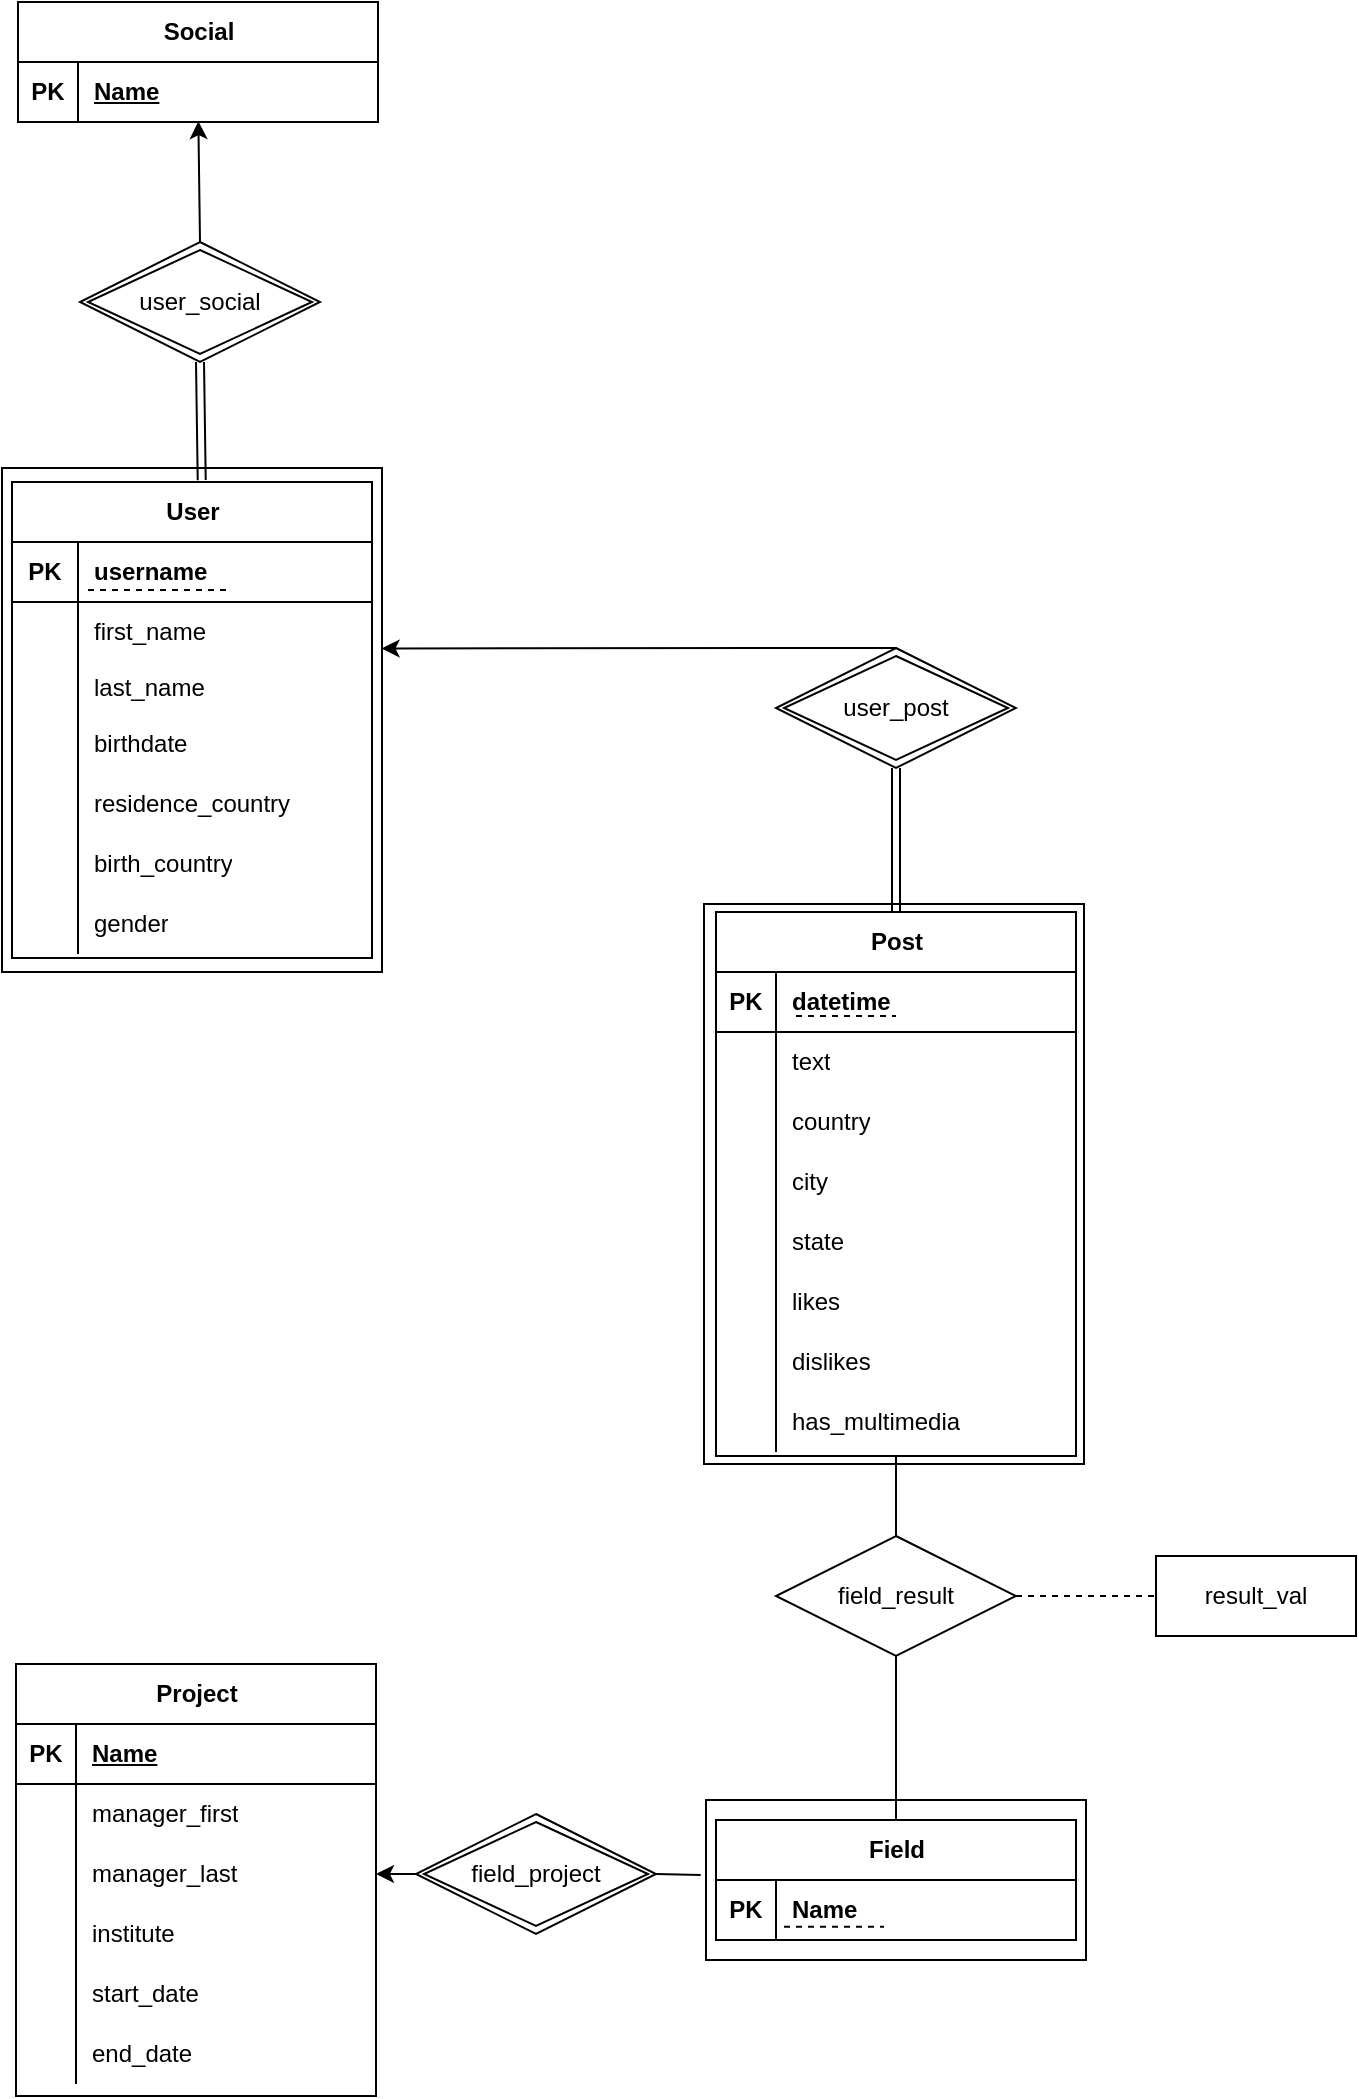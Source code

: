 <mxfile version="26.2.5">
  <diagram name="Page-1" id="HTyh9wsHSGum16m2Dbgr">
    <mxGraphModel dx="2378" dy="955" grid="1" gridSize="10" guides="1" tooltips="1" connect="1" arrows="1" fold="1" page="0" pageScale="1" pageWidth="850" pageHeight="1100" math="0" shadow="0">
      <root>
        <mxCell id="0" />
        <mxCell id="1" parent="0" />
        <mxCell id="uFPeOcH_L2GbYrD58vzL-88" value="" style="rounded=0;whiteSpace=wrap;html=1;fillColor=none;" vertex="1" parent="1">
          <mxGeometry x="405" y="1132" width="190" height="80" as="geometry" />
        </mxCell>
        <mxCell id="uFPeOcH_L2GbYrD58vzL-117" value="" style="rounded=0;whiteSpace=wrap;html=1;" vertex="1" parent="1">
          <mxGeometry x="53" y="466" width="190" height="252" as="geometry" />
        </mxCell>
        <mxCell id="uFPeOcH_L2GbYrD58vzL-87" value="" style="rounded=0;whiteSpace=wrap;html=1;fillColor=none;" vertex="1" parent="1">
          <mxGeometry x="404" y="684" width="190" height="280" as="geometry" />
        </mxCell>
        <mxCell id="uFPeOcH_L2GbYrD58vzL-2" value="Social" style="shape=table;startSize=30;container=1;collapsible=1;childLayout=tableLayout;fixedRows=1;rowLines=0;fontStyle=1;align=center;resizeLast=1;html=1;" vertex="1" parent="1">
          <mxGeometry x="61" y="233" width="180" height="60" as="geometry" />
        </mxCell>
        <mxCell id="uFPeOcH_L2GbYrD58vzL-3" value="" style="shape=tableRow;horizontal=0;startSize=0;swimlaneHead=0;swimlaneBody=0;fillColor=none;collapsible=0;dropTarget=0;points=[[0,0.5],[1,0.5]];portConstraint=eastwest;top=0;left=0;right=0;bottom=1;" vertex="1" parent="uFPeOcH_L2GbYrD58vzL-2">
          <mxGeometry y="30" width="180" height="30" as="geometry" />
        </mxCell>
        <mxCell id="uFPeOcH_L2GbYrD58vzL-4" value="PK" style="shape=partialRectangle;connectable=0;fillColor=none;top=0;left=0;bottom=0;right=0;fontStyle=1;overflow=hidden;whiteSpace=wrap;html=1;" vertex="1" parent="uFPeOcH_L2GbYrD58vzL-3">
          <mxGeometry width="30" height="30" as="geometry">
            <mxRectangle width="30" height="30" as="alternateBounds" />
          </mxGeometry>
        </mxCell>
        <mxCell id="uFPeOcH_L2GbYrD58vzL-5" value="Name" style="shape=partialRectangle;connectable=0;fillColor=none;top=0;left=0;bottom=0;right=0;align=left;spacingLeft=6;fontStyle=5;overflow=hidden;whiteSpace=wrap;html=1;" vertex="1" parent="uFPeOcH_L2GbYrD58vzL-3">
          <mxGeometry x="30" width="150" height="30" as="geometry">
            <mxRectangle width="150" height="30" as="alternateBounds" />
          </mxGeometry>
        </mxCell>
        <mxCell id="uFPeOcH_L2GbYrD58vzL-15" value="User" style="shape=table;startSize=30;container=1;collapsible=1;childLayout=tableLayout;fixedRows=1;rowLines=0;fontStyle=1;align=center;resizeLast=1;html=1;strokeColor=default;fillColor=none;strokeWidth=1;" vertex="1" parent="1">
          <mxGeometry x="58" y="473" width="180" height="238" as="geometry" />
        </mxCell>
        <mxCell id="uFPeOcH_L2GbYrD58vzL-16" value="" style="shape=tableRow;horizontal=0;startSize=0;swimlaneHead=0;swimlaneBody=0;fillColor=none;collapsible=0;dropTarget=0;points=[[0,0.5],[1,0.5]];portConstraint=eastwest;top=0;left=0;right=0;bottom=1;" vertex="1" parent="uFPeOcH_L2GbYrD58vzL-15">
          <mxGeometry y="30" width="180" height="30" as="geometry" />
        </mxCell>
        <mxCell id="uFPeOcH_L2GbYrD58vzL-17" value="PK" style="shape=partialRectangle;connectable=0;fillColor=none;top=0;left=0;bottom=0;right=0;fontStyle=1;overflow=hidden;whiteSpace=wrap;html=1;" vertex="1" parent="uFPeOcH_L2GbYrD58vzL-16">
          <mxGeometry width="33" height="30" as="geometry">
            <mxRectangle width="33" height="30" as="alternateBounds" />
          </mxGeometry>
        </mxCell>
        <mxCell id="uFPeOcH_L2GbYrD58vzL-18" value="username" style="shape=partialRectangle;connectable=0;fillColor=none;top=0;left=0;bottom=0;right=0;align=left;spacingLeft=6;fontStyle=1;overflow=hidden;whiteSpace=wrap;html=1;" vertex="1" parent="uFPeOcH_L2GbYrD58vzL-16">
          <mxGeometry x="33" width="147" height="30" as="geometry">
            <mxRectangle width="147" height="30" as="alternateBounds" />
          </mxGeometry>
        </mxCell>
        <mxCell id="uFPeOcH_L2GbYrD58vzL-19" value="" style="shape=tableRow;horizontal=0;startSize=0;swimlaneHead=0;swimlaneBody=0;fillColor=none;collapsible=0;dropTarget=0;points=[[0,0.5],[1,0.5]];portConstraint=eastwest;top=0;left=0;right=0;bottom=0;" vertex="1" parent="uFPeOcH_L2GbYrD58vzL-15">
          <mxGeometry y="60" width="180" height="30" as="geometry" />
        </mxCell>
        <mxCell id="uFPeOcH_L2GbYrD58vzL-20" value="" style="shape=partialRectangle;connectable=0;fillColor=none;top=0;left=0;bottom=0;right=0;editable=1;overflow=hidden;whiteSpace=wrap;html=1;" vertex="1" parent="uFPeOcH_L2GbYrD58vzL-19">
          <mxGeometry width="33" height="30" as="geometry">
            <mxRectangle width="33" height="30" as="alternateBounds" />
          </mxGeometry>
        </mxCell>
        <mxCell id="uFPeOcH_L2GbYrD58vzL-21" value="first_name" style="shape=partialRectangle;connectable=0;fillColor=none;top=0;left=0;bottom=0;right=0;align=left;spacingLeft=6;overflow=hidden;whiteSpace=wrap;html=1;" vertex="1" parent="uFPeOcH_L2GbYrD58vzL-19">
          <mxGeometry x="33" width="147" height="30" as="geometry">
            <mxRectangle width="147" height="30" as="alternateBounds" />
          </mxGeometry>
        </mxCell>
        <mxCell id="uFPeOcH_L2GbYrD58vzL-22" value="" style="shape=tableRow;horizontal=0;startSize=0;swimlaneHead=0;swimlaneBody=0;fillColor=none;collapsible=0;dropTarget=0;points=[[0,0.5],[1,0.5]];portConstraint=eastwest;top=0;left=0;right=0;bottom=0;" vertex="1" parent="uFPeOcH_L2GbYrD58vzL-15">
          <mxGeometry y="90" width="180" height="26" as="geometry" />
        </mxCell>
        <mxCell id="uFPeOcH_L2GbYrD58vzL-23" value="" style="shape=partialRectangle;connectable=0;fillColor=none;top=0;left=0;bottom=0;right=0;editable=1;overflow=hidden;whiteSpace=wrap;html=1;" vertex="1" parent="uFPeOcH_L2GbYrD58vzL-22">
          <mxGeometry width="33" height="26" as="geometry">
            <mxRectangle width="33" height="26" as="alternateBounds" />
          </mxGeometry>
        </mxCell>
        <mxCell id="uFPeOcH_L2GbYrD58vzL-24" value="last_name" style="shape=partialRectangle;connectable=0;fillColor=none;top=0;left=0;bottom=0;right=0;align=left;spacingLeft=6;overflow=hidden;whiteSpace=wrap;html=1;" vertex="1" parent="uFPeOcH_L2GbYrD58vzL-22">
          <mxGeometry x="33" width="147" height="26" as="geometry">
            <mxRectangle width="147" height="26" as="alternateBounds" />
          </mxGeometry>
        </mxCell>
        <mxCell id="uFPeOcH_L2GbYrD58vzL-25" value="" style="shape=tableRow;horizontal=0;startSize=0;swimlaneHead=0;swimlaneBody=0;fillColor=none;collapsible=0;dropTarget=0;points=[[0,0.5],[1,0.5]];portConstraint=eastwest;top=0;left=0;right=0;bottom=0;" vertex="1" parent="uFPeOcH_L2GbYrD58vzL-15">
          <mxGeometry y="116" width="180" height="30" as="geometry" />
        </mxCell>
        <mxCell id="uFPeOcH_L2GbYrD58vzL-26" value="" style="shape=partialRectangle;connectable=0;fillColor=none;top=0;left=0;bottom=0;right=0;editable=1;overflow=hidden;whiteSpace=wrap;html=1;" vertex="1" parent="uFPeOcH_L2GbYrD58vzL-25">
          <mxGeometry width="33" height="30" as="geometry">
            <mxRectangle width="33" height="30" as="alternateBounds" />
          </mxGeometry>
        </mxCell>
        <mxCell id="uFPeOcH_L2GbYrD58vzL-27" value="birthdate" style="shape=partialRectangle;connectable=0;fillColor=none;top=0;left=0;bottom=0;right=0;align=left;spacingLeft=6;overflow=hidden;whiteSpace=wrap;html=1;" vertex="1" parent="uFPeOcH_L2GbYrD58vzL-25">
          <mxGeometry x="33" width="147" height="30" as="geometry">
            <mxRectangle width="147" height="30" as="alternateBounds" />
          </mxGeometry>
        </mxCell>
        <mxCell id="uFPeOcH_L2GbYrD58vzL-134" style="shape=tableRow;horizontal=0;startSize=0;swimlaneHead=0;swimlaneBody=0;fillColor=none;collapsible=0;dropTarget=0;points=[[0,0.5],[1,0.5]];portConstraint=eastwest;top=0;left=0;right=0;bottom=0;" vertex="1" parent="uFPeOcH_L2GbYrD58vzL-15">
          <mxGeometry y="146" width="180" height="30" as="geometry" />
        </mxCell>
        <mxCell id="uFPeOcH_L2GbYrD58vzL-135" style="shape=partialRectangle;connectable=0;fillColor=none;top=0;left=0;bottom=0;right=0;editable=1;overflow=hidden;whiteSpace=wrap;html=1;" vertex="1" parent="uFPeOcH_L2GbYrD58vzL-134">
          <mxGeometry width="33" height="30" as="geometry">
            <mxRectangle width="33" height="30" as="alternateBounds" />
          </mxGeometry>
        </mxCell>
        <mxCell id="uFPeOcH_L2GbYrD58vzL-136" value="residence_country" style="shape=partialRectangle;connectable=0;fillColor=none;top=0;left=0;bottom=0;right=0;align=left;spacingLeft=6;overflow=hidden;whiteSpace=wrap;html=1;" vertex="1" parent="uFPeOcH_L2GbYrD58vzL-134">
          <mxGeometry x="33" width="147" height="30" as="geometry">
            <mxRectangle width="147" height="30" as="alternateBounds" />
          </mxGeometry>
        </mxCell>
        <mxCell id="uFPeOcH_L2GbYrD58vzL-140" style="shape=tableRow;horizontal=0;startSize=0;swimlaneHead=0;swimlaneBody=0;fillColor=none;collapsible=0;dropTarget=0;points=[[0,0.5],[1,0.5]];portConstraint=eastwest;top=0;left=0;right=0;bottom=0;" vertex="1" parent="uFPeOcH_L2GbYrD58vzL-15">
          <mxGeometry y="176" width="180" height="30" as="geometry" />
        </mxCell>
        <mxCell id="uFPeOcH_L2GbYrD58vzL-141" style="shape=partialRectangle;connectable=0;fillColor=none;top=0;left=0;bottom=0;right=0;editable=1;overflow=hidden;whiteSpace=wrap;html=1;" vertex="1" parent="uFPeOcH_L2GbYrD58vzL-140">
          <mxGeometry width="33" height="30" as="geometry">
            <mxRectangle width="33" height="30" as="alternateBounds" />
          </mxGeometry>
        </mxCell>
        <mxCell id="uFPeOcH_L2GbYrD58vzL-142" value="birth_country" style="shape=partialRectangle;connectable=0;fillColor=none;top=0;left=0;bottom=0;right=0;align=left;spacingLeft=6;overflow=hidden;whiteSpace=wrap;html=1;" vertex="1" parent="uFPeOcH_L2GbYrD58vzL-140">
          <mxGeometry x="33" width="147" height="30" as="geometry">
            <mxRectangle width="147" height="30" as="alternateBounds" />
          </mxGeometry>
        </mxCell>
        <mxCell id="uFPeOcH_L2GbYrD58vzL-143" style="shape=tableRow;horizontal=0;startSize=0;swimlaneHead=0;swimlaneBody=0;fillColor=none;collapsible=0;dropTarget=0;points=[[0,0.5],[1,0.5]];portConstraint=eastwest;top=0;left=0;right=0;bottom=0;" vertex="1" parent="uFPeOcH_L2GbYrD58vzL-15">
          <mxGeometry y="206" width="180" height="30" as="geometry" />
        </mxCell>
        <mxCell id="uFPeOcH_L2GbYrD58vzL-144" style="shape=partialRectangle;connectable=0;fillColor=none;top=0;left=0;bottom=0;right=0;editable=1;overflow=hidden;whiteSpace=wrap;html=1;" vertex="1" parent="uFPeOcH_L2GbYrD58vzL-143">
          <mxGeometry width="33" height="30" as="geometry">
            <mxRectangle width="33" height="30" as="alternateBounds" />
          </mxGeometry>
        </mxCell>
        <mxCell id="uFPeOcH_L2GbYrD58vzL-145" value="gender" style="shape=partialRectangle;connectable=0;fillColor=none;top=0;left=0;bottom=0;right=0;align=left;spacingLeft=6;overflow=hidden;whiteSpace=wrap;html=1;" vertex="1" parent="uFPeOcH_L2GbYrD58vzL-143">
          <mxGeometry x="33" width="147" height="30" as="geometry">
            <mxRectangle width="147" height="30" as="alternateBounds" />
          </mxGeometry>
        </mxCell>
        <mxCell id="uFPeOcH_L2GbYrD58vzL-35" value="Post" style="shape=table;startSize=30;container=1;collapsible=1;childLayout=tableLayout;fixedRows=1;rowLines=0;fontStyle=1;align=center;resizeLast=1;html=1;" vertex="1" parent="1">
          <mxGeometry x="410" y="688" width="180" height="272" as="geometry" />
        </mxCell>
        <mxCell id="uFPeOcH_L2GbYrD58vzL-36" value="" style="shape=tableRow;horizontal=0;startSize=0;swimlaneHead=0;swimlaneBody=0;fillColor=none;collapsible=0;dropTarget=0;points=[[0,0.5],[1,0.5]];portConstraint=eastwest;top=0;left=0;right=0;bottom=1;" vertex="1" parent="uFPeOcH_L2GbYrD58vzL-35">
          <mxGeometry y="30" width="180" height="30" as="geometry" />
        </mxCell>
        <mxCell id="uFPeOcH_L2GbYrD58vzL-37" value="PK" style="shape=partialRectangle;connectable=0;fillColor=none;top=0;left=0;bottom=0;right=0;fontStyle=1;overflow=hidden;whiteSpace=wrap;html=1;" vertex="1" parent="uFPeOcH_L2GbYrD58vzL-36">
          <mxGeometry width="30" height="30" as="geometry">
            <mxRectangle width="30" height="30" as="alternateBounds" />
          </mxGeometry>
        </mxCell>
        <mxCell id="uFPeOcH_L2GbYrD58vzL-38" value="datetime" style="shape=partialRectangle;connectable=0;fillColor=none;top=0;left=0;bottom=0;right=0;align=left;spacingLeft=6;fontStyle=1;overflow=hidden;whiteSpace=wrap;html=1;" vertex="1" parent="uFPeOcH_L2GbYrD58vzL-36">
          <mxGeometry x="30" width="150" height="30" as="geometry">
            <mxRectangle width="150" height="30" as="alternateBounds" />
          </mxGeometry>
        </mxCell>
        <mxCell id="uFPeOcH_L2GbYrD58vzL-39" value="" style="shape=tableRow;horizontal=0;startSize=0;swimlaneHead=0;swimlaneBody=0;fillColor=none;collapsible=0;dropTarget=0;points=[[0,0.5],[1,0.5]];portConstraint=eastwest;top=0;left=0;right=0;bottom=0;" vertex="1" parent="uFPeOcH_L2GbYrD58vzL-35">
          <mxGeometry y="60" width="180" height="30" as="geometry" />
        </mxCell>
        <mxCell id="uFPeOcH_L2GbYrD58vzL-40" value="" style="shape=partialRectangle;connectable=0;fillColor=none;top=0;left=0;bottom=0;right=0;editable=1;overflow=hidden;whiteSpace=wrap;html=1;" vertex="1" parent="uFPeOcH_L2GbYrD58vzL-39">
          <mxGeometry width="30" height="30" as="geometry">
            <mxRectangle width="30" height="30" as="alternateBounds" />
          </mxGeometry>
        </mxCell>
        <mxCell id="uFPeOcH_L2GbYrD58vzL-41" value="text" style="shape=partialRectangle;connectable=0;fillColor=none;top=0;left=0;bottom=0;right=0;align=left;spacingLeft=6;overflow=hidden;whiteSpace=wrap;html=1;" vertex="1" parent="uFPeOcH_L2GbYrD58vzL-39">
          <mxGeometry x="30" width="150" height="30" as="geometry">
            <mxRectangle width="150" height="30" as="alternateBounds" />
          </mxGeometry>
        </mxCell>
        <mxCell id="uFPeOcH_L2GbYrD58vzL-42" value="" style="shape=tableRow;horizontal=0;startSize=0;swimlaneHead=0;swimlaneBody=0;fillColor=none;collapsible=0;dropTarget=0;points=[[0,0.5],[1,0.5]];portConstraint=eastwest;top=0;left=0;right=0;bottom=0;" vertex="1" parent="uFPeOcH_L2GbYrD58vzL-35">
          <mxGeometry y="90" width="180" height="30" as="geometry" />
        </mxCell>
        <mxCell id="uFPeOcH_L2GbYrD58vzL-43" value="" style="shape=partialRectangle;connectable=0;fillColor=none;top=0;left=0;bottom=0;right=0;editable=1;overflow=hidden;whiteSpace=wrap;html=1;" vertex="1" parent="uFPeOcH_L2GbYrD58vzL-42">
          <mxGeometry width="30" height="30" as="geometry">
            <mxRectangle width="30" height="30" as="alternateBounds" />
          </mxGeometry>
        </mxCell>
        <mxCell id="uFPeOcH_L2GbYrD58vzL-44" value="country" style="shape=partialRectangle;connectable=0;fillColor=none;top=0;left=0;bottom=0;right=0;align=left;spacingLeft=6;overflow=hidden;whiteSpace=wrap;html=1;" vertex="1" parent="uFPeOcH_L2GbYrD58vzL-42">
          <mxGeometry x="30" width="150" height="30" as="geometry">
            <mxRectangle width="150" height="30" as="alternateBounds" />
          </mxGeometry>
        </mxCell>
        <mxCell id="uFPeOcH_L2GbYrD58vzL-45" value="" style="shape=tableRow;horizontal=0;startSize=0;swimlaneHead=0;swimlaneBody=0;fillColor=none;collapsible=0;dropTarget=0;points=[[0,0.5],[1,0.5]];portConstraint=eastwest;top=0;left=0;right=0;bottom=0;" vertex="1" parent="uFPeOcH_L2GbYrD58vzL-35">
          <mxGeometry y="120" width="180" height="30" as="geometry" />
        </mxCell>
        <mxCell id="uFPeOcH_L2GbYrD58vzL-46" value="" style="shape=partialRectangle;connectable=0;fillColor=none;top=0;left=0;bottom=0;right=0;editable=1;overflow=hidden;whiteSpace=wrap;html=1;" vertex="1" parent="uFPeOcH_L2GbYrD58vzL-45">
          <mxGeometry width="30" height="30" as="geometry">
            <mxRectangle width="30" height="30" as="alternateBounds" />
          </mxGeometry>
        </mxCell>
        <mxCell id="uFPeOcH_L2GbYrD58vzL-47" value="city" style="shape=partialRectangle;connectable=0;fillColor=none;top=0;left=0;bottom=0;right=0;align=left;spacingLeft=6;overflow=hidden;whiteSpace=wrap;html=1;" vertex="1" parent="uFPeOcH_L2GbYrD58vzL-45">
          <mxGeometry x="30" width="150" height="30" as="geometry">
            <mxRectangle width="150" height="30" as="alternateBounds" />
          </mxGeometry>
        </mxCell>
        <mxCell id="uFPeOcH_L2GbYrD58vzL-148" style="shape=tableRow;horizontal=0;startSize=0;swimlaneHead=0;swimlaneBody=0;fillColor=none;collapsible=0;dropTarget=0;points=[[0,0.5],[1,0.5]];portConstraint=eastwest;top=0;left=0;right=0;bottom=0;" vertex="1" parent="uFPeOcH_L2GbYrD58vzL-35">
          <mxGeometry y="150" width="180" height="30" as="geometry" />
        </mxCell>
        <mxCell id="uFPeOcH_L2GbYrD58vzL-149" style="shape=partialRectangle;connectable=0;fillColor=none;top=0;left=0;bottom=0;right=0;editable=1;overflow=hidden;whiteSpace=wrap;html=1;" vertex="1" parent="uFPeOcH_L2GbYrD58vzL-148">
          <mxGeometry width="30" height="30" as="geometry">
            <mxRectangle width="30" height="30" as="alternateBounds" />
          </mxGeometry>
        </mxCell>
        <mxCell id="uFPeOcH_L2GbYrD58vzL-150" value="state" style="shape=partialRectangle;connectable=0;fillColor=none;top=0;left=0;bottom=0;right=0;align=left;spacingLeft=6;overflow=hidden;whiteSpace=wrap;html=1;" vertex="1" parent="uFPeOcH_L2GbYrD58vzL-148">
          <mxGeometry x="30" width="150" height="30" as="geometry">
            <mxRectangle width="150" height="30" as="alternateBounds" />
          </mxGeometry>
        </mxCell>
        <mxCell id="uFPeOcH_L2GbYrD58vzL-151" style="shape=tableRow;horizontal=0;startSize=0;swimlaneHead=0;swimlaneBody=0;fillColor=none;collapsible=0;dropTarget=0;points=[[0,0.5],[1,0.5]];portConstraint=eastwest;top=0;left=0;right=0;bottom=0;" vertex="1" parent="uFPeOcH_L2GbYrD58vzL-35">
          <mxGeometry y="180" width="180" height="30" as="geometry" />
        </mxCell>
        <mxCell id="uFPeOcH_L2GbYrD58vzL-152" style="shape=partialRectangle;connectable=0;fillColor=none;top=0;left=0;bottom=0;right=0;editable=1;overflow=hidden;whiteSpace=wrap;html=1;" vertex="1" parent="uFPeOcH_L2GbYrD58vzL-151">
          <mxGeometry width="30" height="30" as="geometry">
            <mxRectangle width="30" height="30" as="alternateBounds" />
          </mxGeometry>
        </mxCell>
        <mxCell id="uFPeOcH_L2GbYrD58vzL-153" value="likes" style="shape=partialRectangle;connectable=0;fillColor=none;top=0;left=0;bottom=0;right=0;align=left;spacingLeft=6;overflow=hidden;whiteSpace=wrap;html=1;" vertex="1" parent="uFPeOcH_L2GbYrD58vzL-151">
          <mxGeometry x="30" width="150" height="30" as="geometry">
            <mxRectangle width="150" height="30" as="alternateBounds" />
          </mxGeometry>
        </mxCell>
        <mxCell id="uFPeOcH_L2GbYrD58vzL-154" style="shape=tableRow;horizontal=0;startSize=0;swimlaneHead=0;swimlaneBody=0;fillColor=none;collapsible=0;dropTarget=0;points=[[0,0.5],[1,0.5]];portConstraint=eastwest;top=0;left=0;right=0;bottom=0;" vertex="1" parent="uFPeOcH_L2GbYrD58vzL-35">
          <mxGeometry y="210" width="180" height="30" as="geometry" />
        </mxCell>
        <mxCell id="uFPeOcH_L2GbYrD58vzL-155" style="shape=partialRectangle;connectable=0;fillColor=none;top=0;left=0;bottom=0;right=0;editable=1;overflow=hidden;whiteSpace=wrap;html=1;" vertex="1" parent="uFPeOcH_L2GbYrD58vzL-154">
          <mxGeometry width="30" height="30" as="geometry">
            <mxRectangle width="30" height="30" as="alternateBounds" />
          </mxGeometry>
        </mxCell>
        <mxCell id="uFPeOcH_L2GbYrD58vzL-156" value="dislikes" style="shape=partialRectangle;connectable=0;fillColor=none;top=0;left=0;bottom=0;right=0;align=left;spacingLeft=6;overflow=hidden;whiteSpace=wrap;html=1;" vertex="1" parent="uFPeOcH_L2GbYrD58vzL-154">
          <mxGeometry x="30" width="150" height="30" as="geometry">
            <mxRectangle width="150" height="30" as="alternateBounds" />
          </mxGeometry>
        </mxCell>
        <mxCell id="uFPeOcH_L2GbYrD58vzL-157" style="shape=tableRow;horizontal=0;startSize=0;swimlaneHead=0;swimlaneBody=0;fillColor=none;collapsible=0;dropTarget=0;points=[[0,0.5],[1,0.5]];portConstraint=eastwest;top=0;left=0;right=0;bottom=0;" vertex="1" parent="uFPeOcH_L2GbYrD58vzL-35">
          <mxGeometry y="240" width="180" height="30" as="geometry" />
        </mxCell>
        <mxCell id="uFPeOcH_L2GbYrD58vzL-158" style="shape=partialRectangle;connectable=0;fillColor=none;top=0;left=0;bottom=0;right=0;editable=1;overflow=hidden;whiteSpace=wrap;html=1;" vertex="1" parent="uFPeOcH_L2GbYrD58vzL-157">
          <mxGeometry width="30" height="30" as="geometry">
            <mxRectangle width="30" height="30" as="alternateBounds" />
          </mxGeometry>
        </mxCell>
        <mxCell id="uFPeOcH_L2GbYrD58vzL-159" value="has_multimedia" style="shape=partialRectangle;connectable=0;fillColor=none;top=0;left=0;bottom=0;right=0;align=left;spacingLeft=6;overflow=hidden;whiteSpace=wrap;html=1;" vertex="1" parent="uFPeOcH_L2GbYrD58vzL-157">
          <mxGeometry x="30" width="150" height="30" as="geometry">
            <mxRectangle width="150" height="30" as="alternateBounds" />
          </mxGeometry>
        </mxCell>
        <mxCell id="uFPeOcH_L2GbYrD58vzL-54" value="user_social" style="shape=rhombus;double=1;perimeter=rhombusPerimeter;whiteSpace=wrap;html=1;align=center;" vertex="1" parent="1">
          <mxGeometry x="92" y="353" width="120" height="60" as="geometry" />
        </mxCell>
        <mxCell id="uFPeOcH_L2GbYrD58vzL-56" value="" style="endArrow=classic;html=1;rounded=0;entryX=0.501;entryY=0.987;entryDx=0;entryDy=0;entryPerimeter=0;exitX=0.5;exitY=0;exitDx=0;exitDy=0;" edge="1" parent="1" source="uFPeOcH_L2GbYrD58vzL-54" target="uFPeOcH_L2GbYrD58vzL-3">
          <mxGeometry width="50" height="50" relative="1" as="geometry">
            <mxPoint x="-380" y="543" as="sourcePoint" />
            <mxPoint x="151.98" y="244.56" as="targetPoint" />
          </mxGeometry>
        </mxCell>
        <mxCell id="uFPeOcH_L2GbYrD58vzL-57" value="" style="shape=link;html=1;rounded=0;entryX=0.5;entryY=1;entryDx=0;entryDy=0;exitX=0.527;exitY=-0.004;exitDx=0;exitDy=0;exitPerimeter=0;" edge="1" parent="1" source="uFPeOcH_L2GbYrD58vzL-15" target="uFPeOcH_L2GbYrD58vzL-54">
          <mxGeometry width="100" relative="1" as="geometry">
            <mxPoint x="-410" y="513" as="sourcePoint" />
            <mxPoint x="-310" y="513" as="targetPoint" />
          </mxGeometry>
        </mxCell>
        <mxCell id="uFPeOcH_L2GbYrD58vzL-62" value="user_post" style="shape=rhombus;double=1;perimeter=rhombusPerimeter;whiteSpace=wrap;html=1;align=center;" vertex="1" parent="1">
          <mxGeometry x="440" y="556" width="120" height="60" as="geometry" />
        </mxCell>
        <mxCell id="uFPeOcH_L2GbYrD58vzL-63" value="" style="endArrow=classic;html=1;rounded=0;entryX=0.999;entryY=0.358;entryDx=0;entryDy=0;exitX=0.5;exitY=0;exitDx=0;exitDy=0;entryPerimeter=0;" edge="1" parent="1" source="uFPeOcH_L2GbYrD58vzL-62" target="uFPeOcH_L2GbYrD58vzL-117">
          <mxGeometry width="50" height="50" relative="1" as="geometry">
            <mxPoint x="-17" y="538" as="sourcePoint" />
            <mxPoint x="515" y="300" as="targetPoint" />
          </mxGeometry>
        </mxCell>
        <mxCell id="uFPeOcH_L2GbYrD58vzL-64" value="" style="shape=link;html=1;rounded=0;entryX=0.5;entryY=1;entryDx=0;entryDy=0;exitX=0.5;exitY=0;exitDx=0;exitDy=0;" edge="1" parent="1" target="uFPeOcH_L2GbYrD58vzL-62" source="uFPeOcH_L2GbYrD58vzL-35">
          <mxGeometry width="100" relative="1" as="geometry">
            <mxPoint x="515" y="655" as="sourcePoint" />
            <mxPoint x="53" y="716" as="targetPoint" />
          </mxGeometry>
        </mxCell>
        <mxCell id="uFPeOcH_L2GbYrD58vzL-65" value="Field" style="shape=table;startSize=30;container=1;collapsible=1;childLayout=tableLayout;fixedRows=1;rowLines=0;fontStyle=1;align=center;resizeLast=1;html=1;" vertex="1" parent="1">
          <mxGeometry x="410" y="1142" width="180" height="60.0" as="geometry" />
        </mxCell>
        <mxCell id="uFPeOcH_L2GbYrD58vzL-66" value="" style="shape=tableRow;horizontal=0;startSize=0;swimlaneHead=0;swimlaneBody=0;fillColor=none;collapsible=0;dropTarget=0;points=[[0,0.5],[1,0.5]];portConstraint=eastwest;top=0;left=0;right=0;bottom=1;" vertex="1" parent="uFPeOcH_L2GbYrD58vzL-65">
          <mxGeometry y="30" width="180" height="30" as="geometry" />
        </mxCell>
        <mxCell id="uFPeOcH_L2GbYrD58vzL-67" value="PK" style="shape=partialRectangle;connectable=0;fillColor=none;top=0;left=0;bottom=0;right=0;fontStyle=1;overflow=hidden;whiteSpace=wrap;html=1;" vertex="1" parent="uFPeOcH_L2GbYrD58vzL-66">
          <mxGeometry width="30" height="30" as="geometry">
            <mxRectangle width="30" height="30" as="alternateBounds" />
          </mxGeometry>
        </mxCell>
        <mxCell id="uFPeOcH_L2GbYrD58vzL-68" value="Name" style="shape=partialRectangle;connectable=0;fillColor=none;top=0;left=0;bottom=0;right=0;align=left;spacingLeft=6;fontStyle=1;overflow=hidden;whiteSpace=wrap;html=1;" vertex="1" parent="uFPeOcH_L2GbYrD58vzL-66">
          <mxGeometry x="30" width="150" height="30" as="geometry">
            <mxRectangle width="150" height="30" as="alternateBounds" />
          </mxGeometry>
        </mxCell>
        <mxCell id="uFPeOcH_L2GbYrD58vzL-79" value="field_result" style="shape=rhombus;perimeter=rhombusPerimeter;whiteSpace=wrap;html=1;align=center;" vertex="1" parent="1">
          <mxGeometry x="440" y="1000" width="120" height="60" as="geometry" />
        </mxCell>
        <mxCell id="uFPeOcH_L2GbYrD58vzL-81" value="" style="endArrow=none;html=1;rounded=0;exitX=0.5;exitY=0;exitDx=0;exitDy=0;" edge="1" parent="1" source="uFPeOcH_L2GbYrD58vzL-79">
          <mxGeometry width="50" height="50" relative="1" as="geometry">
            <mxPoint x="320" y="940" as="sourcePoint" />
            <mxPoint x="500" y="960" as="targetPoint" />
          </mxGeometry>
        </mxCell>
        <mxCell id="uFPeOcH_L2GbYrD58vzL-82" value="" style="endArrow=none;html=1;rounded=0;entryX=0.5;entryY=1;entryDx=0;entryDy=0;exitX=0.5;exitY=0;exitDx=0;exitDy=0;" edge="1" parent="1" source="uFPeOcH_L2GbYrD58vzL-65" target="uFPeOcH_L2GbYrD58vzL-79">
          <mxGeometry width="50" height="50" relative="1" as="geometry">
            <mxPoint x="300" y="1060" as="sourcePoint" />
            <mxPoint x="350" y="1010" as="targetPoint" />
          </mxGeometry>
        </mxCell>
        <mxCell id="uFPeOcH_L2GbYrD58vzL-83" value="result_val" style="whiteSpace=wrap;html=1;align=center;" vertex="1" parent="1">
          <mxGeometry x="630" y="1010" width="100" height="40" as="geometry" />
        </mxCell>
        <mxCell id="uFPeOcH_L2GbYrD58vzL-89" value="" style="endArrow=none;dashed=1;html=1;rounded=0;entryX=0;entryY=0.5;entryDx=0;entryDy=0;exitX=1;exitY=0.5;exitDx=0;exitDy=0;" edge="1" parent="1" source="uFPeOcH_L2GbYrD58vzL-79" target="uFPeOcH_L2GbYrD58vzL-83">
          <mxGeometry width="50" height="50" relative="1" as="geometry">
            <mxPoint x="330" y="1050" as="sourcePoint" />
            <mxPoint x="380" y="1000" as="targetPoint" />
          </mxGeometry>
        </mxCell>
        <mxCell id="uFPeOcH_L2GbYrD58vzL-91" value="Project" style="shape=table;startSize=30;container=1;collapsible=1;childLayout=tableLayout;fixedRows=1;rowLines=0;fontStyle=1;align=center;resizeLast=1;html=1;" vertex="1" parent="1">
          <mxGeometry x="60" y="1064" width="180" height="216" as="geometry">
            <mxRectangle x="90" y="1010" width="70" height="30" as="alternateBounds" />
          </mxGeometry>
        </mxCell>
        <mxCell id="uFPeOcH_L2GbYrD58vzL-92" value="" style="shape=tableRow;horizontal=0;startSize=0;swimlaneHead=0;swimlaneBody=0;fillColor=none;collapsible=0;dropTarget=0;points=[[0,0.5],[1,0.5]];portConstraint=eastwest;top=0;left=0;right=0;bottom=1;" vertex="1" parent="uFPeOcH_L2GbYrD58vzL-91">
          <mxGeometry y="30" width="180" height="30" as="geometry" />
        </mxCell>
        <mxCell id="uFPeOcH_L2GbYrD58vzL-93" value="PK" style="shape=partialRectangle;connectable=0;fillColor=none;top=0;left=0;bottom=0;right=0;fontStyle=1;overflow=hidden;whiteSpace=wrap;html=1;" vertex="1" parent="uFPeOcH_L2GbYrD58vzL-92">
          <mxGeometry width="30" height="30" as="geometry">
            <mxRectangle width="30" height="30" as="alternateBounds" />
          </mxGeometry>
        </mxCell>
        <mxCell id="uFPeOcH_L2GbYrD58vzL-94" value="Name" style="shape=partialRectangle;connectable=0;fillColor=none;top=0;left=0;bottom=0;right=0;align=left;spacingLeft=6;fontStyle=5;overflow=hidden;whiteSpace=wrap;html=1;" vertex="1" parent="uFPeOcH_L2GbYrD58vzL-92">
          <mxGeometry x="30" width="150" height="30" as="geometry">
            <mxRectangle width="150" height="30" as="alternateBounds" />
          </mxGeometry>
        </mxCell>
        <mxCell id="uFPeOcH_L2GbYrD58vzL-95" value="" style="shape=tableRow;horizontal=0;startSize=0;swimlaneHead=0;swimlaneBody=0;fillColor=none;collapsible=0;dropTarget=0;points=[[0,0.5],[1,0.5]];portConstraint=eastwest;top=0;left=0;right=0;bottom=0;" vertex="1" parent="uFPeOcH_L2GbYrD58vzL-91">
          <mxGeometry y="60" width="180" height="30" as="geometry" />
        </mxCell>
        <mxCell id="uFPeOcH_L2GbYrD58vzL-96" value="" style="shape=partialRectangle;connectable=0;fillColor=none;top=0;left=0;bottom=0;right=0;editable=1;overflow=hidden;whiteSpace=wrap;html=1;" vertex="1" parent="uFPeOcH_L2GbYrD58vzL-95">
          <mxGeometry width="30" height="30" as="geometry">
            <mxRectangle width="30" height="30" as="alternateBounds" />
          </mxGeometry>
        </mxCell>
        <mxCell id="uFPeOcH_L2GbYrD58vzL-97" value="manager_first" style="shape=partialRectangle;connectable=0;fillColor=none;top=0;left=0;bottom=0;right=0;align=left;spacingLeft=6;overflow=hidden;whiteSpace=wrap;html=1;" vertex="1" parent="uFPeOcH_L2GbYrD58vzL-95">
          <mxGeometry x="30" width="150" height="30" as="geometry">
            <mxRectangle width="150" height="30" as="alternateBounds" />
          </mxGeometry>
        </mxCell>
        <mxCell id="uFPeOcH_L2GbYrD58vzL-98" value="" style="shape=tableRow;horizontal=0;startSize=0;swimlaneHead=0;swimlaneBody=0;fillColor=none;collapsible=0;dropTarget=0;points=[[0,0.5],[1,0.5]];portConstraint=eastwest;top=0;left=0;right=0;bottom=0;" vertex="1" parent="uFPeOcH_L2GbYrD58vzL-91">
          <mxGeometry y="90" width="180" height="30" as="geometry" />
        </mxCell>
        <mxCell id="uFPeOcH_L2GbYrD58vzL-99" value="" style="shape=partialRectangle;connectable=0;fillColor=none;top=0;left=0;bottom=0;right=0;editable=1;overflow=hidden;whiteSpace=wrap;html=1;" vertex="1" parent="uFPeOcH_L2GbYrD58vzL-98">
          <mxGeometry width="30" height="30" as="geometry">
            <mxRectangle width="30" height="30" as="alternateBounds" />
          </mxGeometry>
        </mxCell>
        <mxCell id="uFPeOcH_L2GbYrD58vzL-100" value="manager_last" style="shape=partialRectangle;connectable=0;fillColor=none;top=0;left=0;bottom=0;right=0;align=left;spacingLeft=6;overflow=hidden;whiteSpace=wrap;html=1;" vertex="1" parent="uFPeOcH_L2GbYrD58vzL-98">
          <mxGeometry x="30" width="150" height="30" as="geometry">
            <mxRectangle width="150" height="30" as="alternateBounds" />
          </mxGeometry>
        </mxCell>
        <mxCell id="uFPeOcH_L2GbYrD58vzL-101" value="" style="shape=tableRow;horizontal=0;startSize=0;swimlaneHead=0;swimlaneBody=0;fillColor=none;collapsible=0;dropTarget=0;points=[[0,0.5],[1,0.5]];portConstraint=eastwest;top=0;left=0;right=0;bottom=0;" vertex="1" parent="uFPeOcH_L2GbYrD58vzL-91">
          <mxGeometry y="120" width="180" height="30" as="geometry" />
        </mxCell>
        <mxCell id="uFPeOcH_L2GbYrD58vzL-102" value="" style="shape=partialRectangle;connectable=0;fillColor=none;top=0;left=0;bottom=0;right=0;editable=1;overflow=hidden;whiteSpace=wrap;html=1;" vertex="1" parent="uFPeOcH_L2GbYrD58vzL-101">
          <mxGeometry width="30" height="30" as="geometry">
            <mxRectangle width="30" height="30" as="alternateBounds" />
          </mxGeometry>
        </mxCell>
        <mxCell id="uFPeOcH_L2GbYrD58vzL-103" value="institute" style="shape=partialRectangle;connectable=0;fillColor=none;top=0;left=0;bottom=0;right=0;align=left;spacingLeft=6;overflow=hidden;whiteSpace=wrap;html=1;" vertex="1" parent="uFPeOcH_L2GbYrD58vzL-101">
          <mxGeometry x="30" width="150" height="30" as="geometry">
            <mxRectangle width="150" height="30" as="alternateBounds" />
          </mxGeometry>
        </mxCell>
        <mxCell id="uFPeOcH_L2GbYrD58vzL-164" style="shape=tableRow;horizontal=0;startSize=0;swimlaneHead=0;swimlaneBody=0;fillColor=none;collapsible=0;dropTarget=0;points=[[0,0.5],[1,0.5]];portConstraint=eastwest;top=0;left=0;right=0;bottom=0;" vertex="1" parent="uFPeOcH_L2GbYrD58vzL-91">
          <mxGeometry y="150" width="180" height="30" as="geometry" />
        </mxCell>
        <mxCell id="uFPeOcH_L2GbYrD58vzL-165" style="shape=partialRectangle;connectable=0;fillColor=none;top=0;left=0;bottom=0;right=0;editable=1;overflow=hidden;whiteSpace=wrap;html=1;" vertex="1" parent="uFPeOcH_L2GbYrD58vzL-164">
          <mxGeometry width="30" height="30" as="geometry">
            <mxRectangle width="30" height="30" as="alternateBounds" />
          </mxGeometry>
        </mxCell>
        <mxCell id="uFPeOcH_L2GbYrD58vzL-166" value="start_date" style="shape=partialRectangle;connectable=0;fillColor=none;top=0;left=0;bottom=0;right=0;align=left;spacingLeft=6;overflow=hidden;whiteSpace=wrap;html=1;" vertex="1" parent="uFPeOcH_L2GbYrD58vzL-164">
          <mxGeometry x="30" width="150" height="30" as="geometry">
            <mxRectangle width="150" height="30" as="alternateBounds" />
          </mxGeometry>
        </mxCell>
        <mxCell id="uFPeOcH_L2GbYrD58vzL-161" style="shape=tableRow;horizontal=0;startSize=0;swimlaneHead=0;swimlaneBody=0;fillColor=none;collapsible=0;dropTarget=0;points=[[0,0.5],[1,0.5]];portConstraint=eastwest;top=0;left=0;right=0;bottom=0;" vertex="1" parent="uFPeOcH_L2GbYrD58vzL-91">
          <mxGeometry y="180" width="180" height="30" as="geometry" />
        </mxCell>
        <mxCell id="uFPeOcH_L2GbYrD58vzL-162" style="shape=partialRectangle;connectable=0;fillColor=none;top=0;left=0;bottom=0;right=0;editable=1;overflow=hidden;whiteSpace=wrap;html=1;" vertex="1" parent="uFPeOcH_L2GbYrD58vzL-161">
          <mxGeometry width="30" height="30" as="geometry">
            <mxRectangle width="30" height="30" as="alternateBounds" />
          </mxGeometry>
        </mxCell>
        <mxCell id="uFPeOcH_L2GbYrD58vzL-163" value="end_date" style="shape=partialRectangle;connectable=0;fillColor=none;top=0;left=0;bottom=0;right=0;align=left;spacingLeft=6;overflow=hidden;whiteSpace=wrap;html=1;" vertex="1" parent="uFPeOcH_L2GbYrD58vzL-161">
          <mxGeometry x="30" width="150" height="30" as="geometry">
            <mxRectangle width="150" height="30" as="alternateBounds" />
          </mxGeometry>
        </mxCell>
        <mxCell id="uFPeOcH_L2GbYrD58vzL-106" value="" style="shape=partialRectangle;connectable=0;fillColor=none;top=0;left=0;bottom=0;right=0;editable=1;overflow=hidden;whiteSpace=wrap;html=1;" vertex="1" parent="1">
          <mxGeometry x="60" y="1214" width="30" height="30" as="geometry">
            <mxRectangle width="30" height="30" as="alternateBounds" />
          </mxGeometry>
        </mxCell>
        <mxCell id="uFPeOcH_L2GbYrD58vzL-113" style="edgeStyle=orthogonalEdgeStyle;rounded=0;orthogonalLoop=1;jettySize=auto;html=1;exitX=0;exitY=0.5;exitDx=0;exitDy=0;entryX=1;entryY=0.5;entryDx=0;entryDy=0;" edge="1" parent="1" source="uFPeOcH_L2GbYrD58vzL-110" target="uFPeOcH_L2GbYrD58vzL-98">
          <mxGeometry relative="1" as="geometry" />
        </mxCell>
        <mxCell id="uFPeOcH_L2GbYrD58vzL-110" value="field_project" style="shape=rhombus;double=1;perimeter=rhombusPerimeter;whiteSpace=wrap;html=1;align=center;" vertex="1" parent="1">
          <mxGeometry x="260" y="1139" width="120" height="60" as="geometry" />
        </mxCell>
        <mxCell id="uFPeOcH_L2GbYrD58vzL-115" value="" style="endArrow=none;html=1;rounded=0;entryX=1;entryY=0.5;entryDx=0;entryDy=0;exitX=-0.014;exitY=0.468;exitDx=0;exitDy=0;exitPerimeter=0;" edge="1" parent="1" source="uFPeOcH_L2GbYrD58vzL-88" target="uFPeOcH_L2GbYrD58vzL-110">
          <mxGeometry width="50" height="50" relative="1" as="geometry">
            <mxPoint x="400" y="1169" as="sourcePoint" />
            <mxPoint x="140" y="1100" as="targetPoint" />
          </mxGeometry>
        </mxCell>
        <mxCell id="uFPeOcH_L2GbYrD58vzL-146" value="" style="endArrow=none;dashed=1;html=1;rounded=0;" edge="1" parent="1">
          <mxGeometry width="50" height="50" relative="1" as="geometry">
            <mxPoint x="96" y="527" as="sourcePoint" />
            <mxPoint x="166" y="527" as="targetPoint" />
          </mxGeometry>
        </mxCell>
        <mxCell id="uFPeOcH_L2GbYrD58vzL-147" value="" style="endArrow=none;dashed=1;html=1;rounded=0;" edge="1" parent="1">
          <mxGeometry width="50" height="50" relative="1" as="geometry">
            <mxPoint x="450" y="740" as="sourcePoint" />
            <mxPoint x="500" y="740" as="targetPoint" />
          </mxGeometry>
        </mxCell>
        <mxCell id="uFPeOcH_L2GbYrD58vzL-160" value="" style="endArrow=none;dashed=1;html=1;rounded=0;" edge="1" parent="1">
          <mxGeometry width="50" height="50" relative="1" as="geometry">
            <mxPoint x="444" y="1195.43" as="sourcePoint" />
            <mxPoint x="494" y="1195.43" as="targetPoint" />
          </mxGeometry>
        </mxCell>
      </root>
    </mxGraphModel>
  </diagram>
</mxfile>
